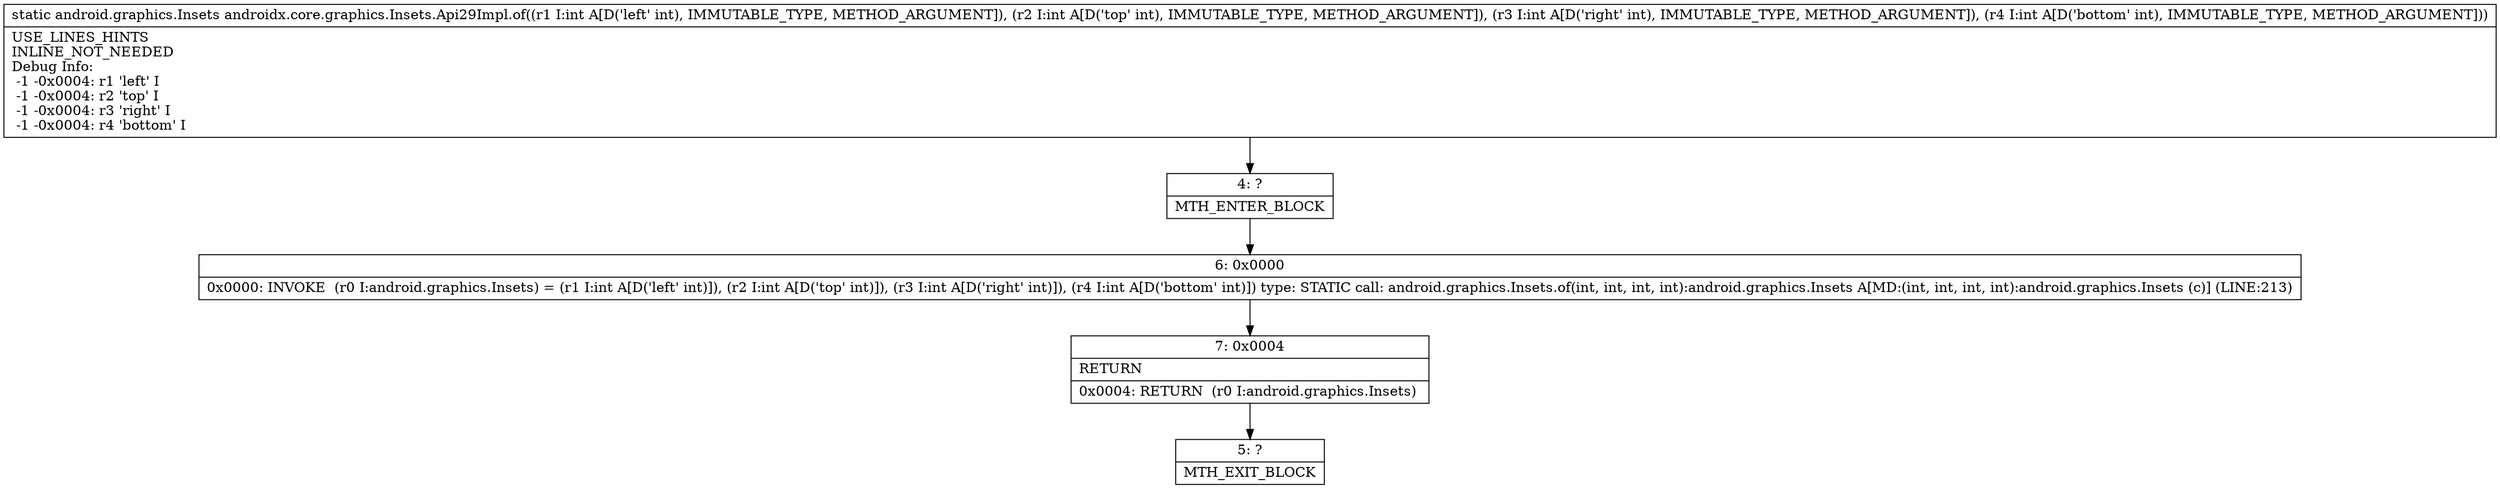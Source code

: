 digraph "CFG forandroidx.core.graphics.Insets.Api29Impl.of(IIII)Landroid\/graphics\/Insets;" {
Node_4 [shape=record,label="{4\:\ ?|MTH_ENTER_BLOCK\l}"];
Node_6 [shape=record,label="{6\:\ 0x0000|0x0000: INVOKE  (r0 I:android.graphics.Insets) = (r1 I:int A[D('left' int)]), (r2 I:int A[D('top' int)]), (r3 I:int A[D('right' int)]), (r4 I:int A[D('bottom' int)]) type: STATIC call: android.graphics.Insets.of(int, int, int, int):android.graphics.Insets A[MD:(int, int, int, int):android.graphics.Insets (c)] (LINE:213)\l}"];
Node_7 [shape=record,label="{7\:\ 0x0004|RETURN\l|0x0004: RETURN  (r0 I:android.graphics.Insets) \l}"];
Node_5 [shape=record,label="{5\:\ ?|MTH_EXIT_BLOCK\l}"];
MethodNode[shape=record,label="{static android.graphics.Insets androidx.core.graphics.Insets.Api29Impl.of((r1 I:int A[D('left' int), IMMUTABLE_TYPE, METHOD_ARGUMENT]), (r2 I:int A[D('top' int), IMMUTABLE_TYPE, METHOD_ARGUMENT]), (r3 I:int A[D('right' int), IMMUTABLE_TYPE, METHOD_ARGUMENT]), (r4 I:int A[D('bottom' int), IMMUTABLE_TYPE, METHOD_ARGUMENT]))  | USE_LINES_HINTS\lINLINE_NOT_NEEDED\lDebug Info:\l  \-1 \-0x0004: r1 'left' I\l  \-1 \-0x0004: r2 'top' I\l  \-1 \-0x0004: r3 'right' I\l  \-1 \-0x0004: r4 'bottom' I\l}"];
MethodNode -> Node_4;Node_4 -> Node_6;
Node_6 -> Node_7;
Node_7 -> Node_5;
}

